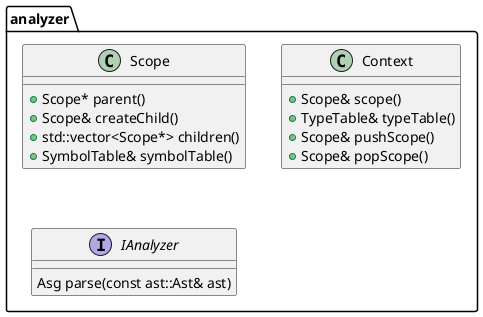 @startuml
'scale 200 width
'scale 500 height
'left to right direction

set namespaceSeparator ::

namespace analyzer {

class Scope
{
    + Scope* parent()
    + Scope& createChild()
    + std::vector<Scope*> children()
    + SymbolTable& symbolTable()
}

class Context
{
    + Scope& scope()
    + TypeTable& typeTable()
    + Scope& pushScope()
    + Scope& popScope()
}

interface IAnalyzer
{
    Asg parse(const ast::Ast& ast)
}

}

@enduml